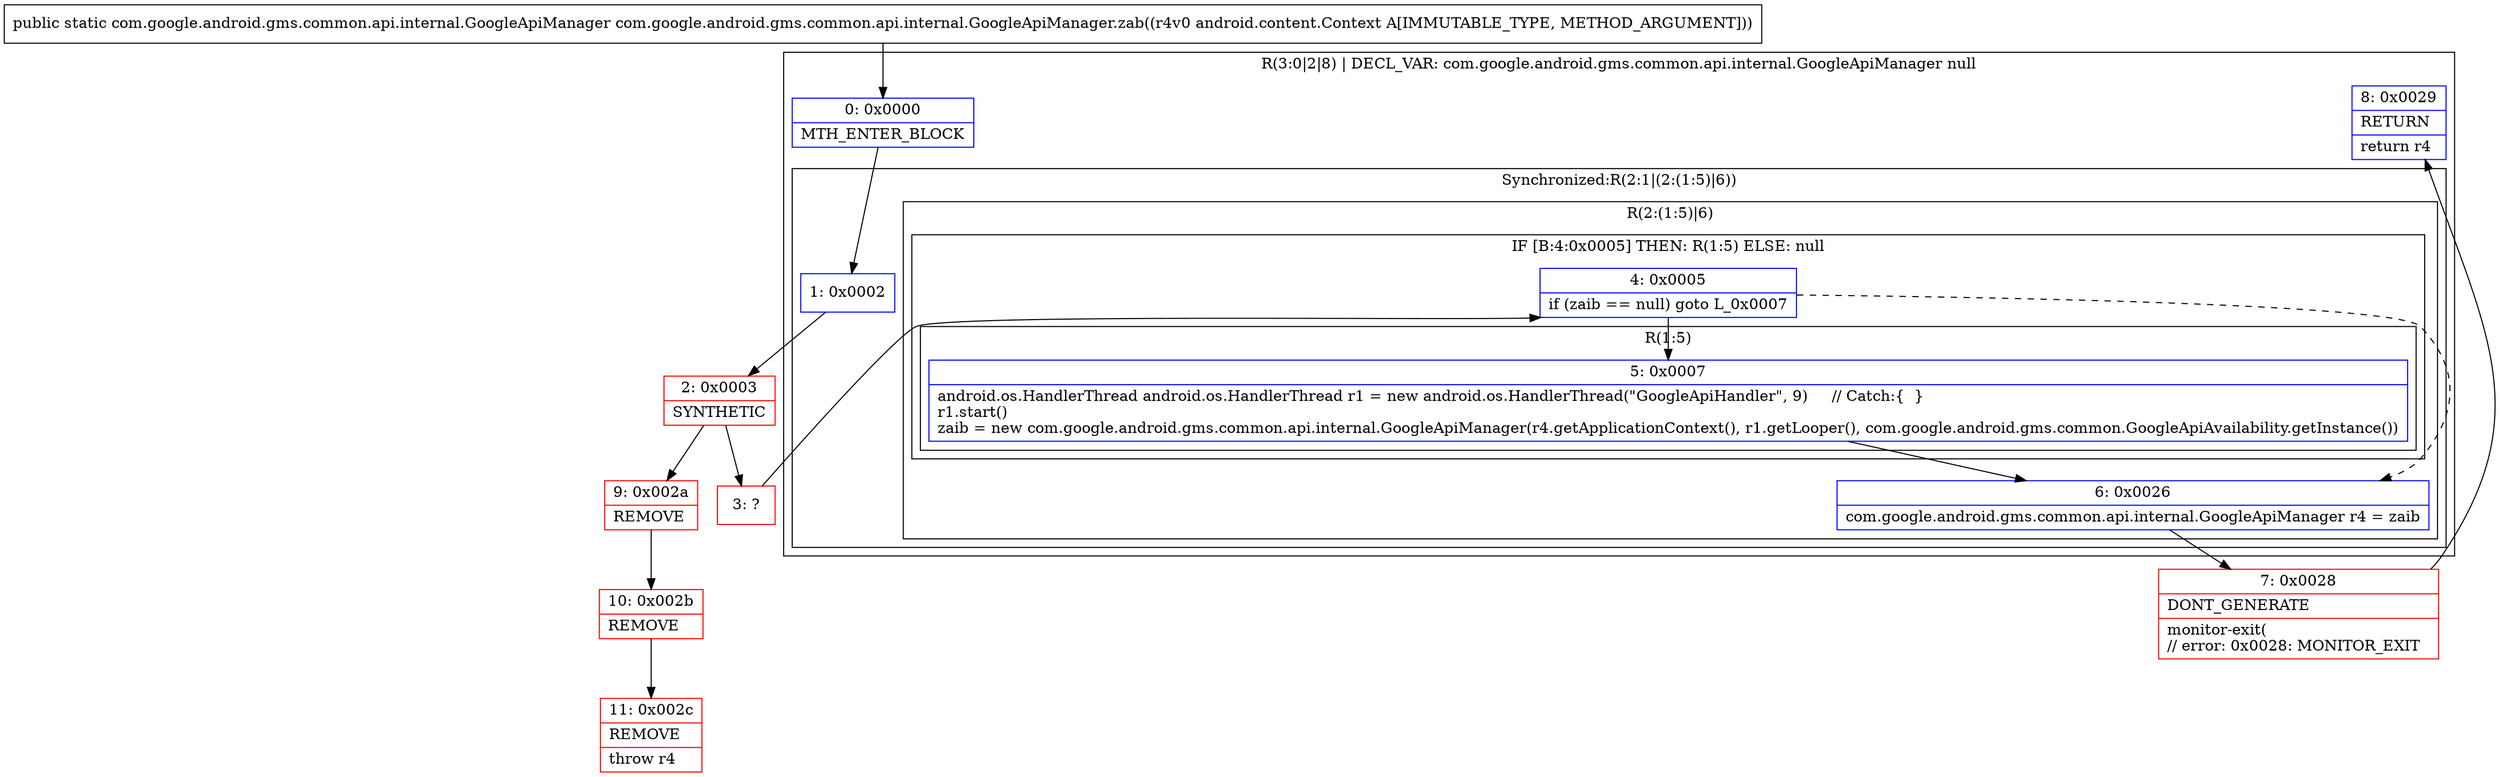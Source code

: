 digraph "CFG forcom.google.android.gms.common.api.internal.GoogleApiManager.zab(Landroid\/content\/Context;)Lcom\/google\/android\/gms\/common\/api\/internal\/GoogleApiManager;" {
subgraph cluster_Region_89718135 {
label = "R(3:0|2|8) | DECL_VAR: com.google.android.gms.common.api.internal.GoogleApiManager null\l";
node [shape=record,color=blue];
Node_0 [shape=record,label="{0\:\ 0x0000|MTH_ENTER_BLOCK\l}"];
subgraph cluster_SynchronizedRegion_1065530976 {
label = "Synchronized:R(2:1|(2:(1:5)|6))";
node [shape=record,color=blue];
Node_1 [shape=record,label="{1\:\ 0x0002}"];
subgraph cluster_Region_234923282 {
label = "R(2:(1:5)|6)";
node [shape=record,color=blue];
subgraph cluster_IfRegion_2047987053 {
label = "IF [B:4:0x0005] THEN: R(1:5) ELSE: null";
node [shape=record,color=blue];
Node_4 [shape=record,label="{4\:\ 0x0005|if (zaib == null) goto L_0x0007\l}"];
subgraph cluster_Region_634477100 {
label = "R(1:5)";
node [shape=record,color=blue];
Node_5 [shape=record,label="{5\:\ 0x0007|android.os.HandlerThread android.os.HandlerThread r1 = new android.os.HandlerThread(\"GoogleApiHandler\", 9)     \/\/ Catch:\{  \}\lr1.start()\lzaib = new com.google.android.gms.common.api.internal.GoogleApiManager(r4.getApplicationContext(), r1.getLooper(), com.google.android.gms.common.GoogleApiAvailability.getInstance())\l}"];
}
}
Node_6 [shape=record,label="{6\:\ 0x0026|com.google.android.gms.common.api.internal.GoogleApiManager r4 = zaib\l}"];
}
}
Node_8 [shape=record,label="{8\:\ 0x0029|RETURN\l|return r4\l}"];
}
Node_2 [shape=record,color=red,label="{2\:\ 0x0003|SYNTHETIC\l}"];
Node_3 [shape=record,color=red,label="{3\:\ ?}"];
Node_7 [shape=record,color=red,label="{7\:\ 0x0028|DONT_GENERATE\l|monitor\-exit(\l\/\/ error: 0x0028: MONITOR_EXIT  \l}"];
Node_9 [shape=record,color=red,label="{9\:\ 0x002a|REMOVE\l}"];
Node_10 [shape=record,color=red,label="{10\:\ 0x002b|REMOVE\l}"];
Node_11 [shape=record,color=red,label="{11\:\ 0x002c|REMOVE\l|throw r4\l}"];
MethodNode[shape=record,label="{public static com.google.android.gms.common.api.internal.GoogleApiManager com.google.android.gms.common.api.internal.GoogleApiManager.zab((r4v0 android.content.Context A[IMMUTABLE_TYPE, METHOD_ARGUMENT])) }"];
MethodNode -> Node_0;
Node_0 -> Node_1;
Node_1 -> Node_2;
Node_4 -> Node_5;
Node_4 -> Node_6[style=dashed];
Node_5 -> Node_6;
Node_6 -> Node_7;
Node_2 -> Node_3;
Node_2 -> Node_9;
Node_3 -> Node_4;
Node_7 -> Node_8;
Node_9 -> Node_10;
Node_10 -> Node_11;
}


